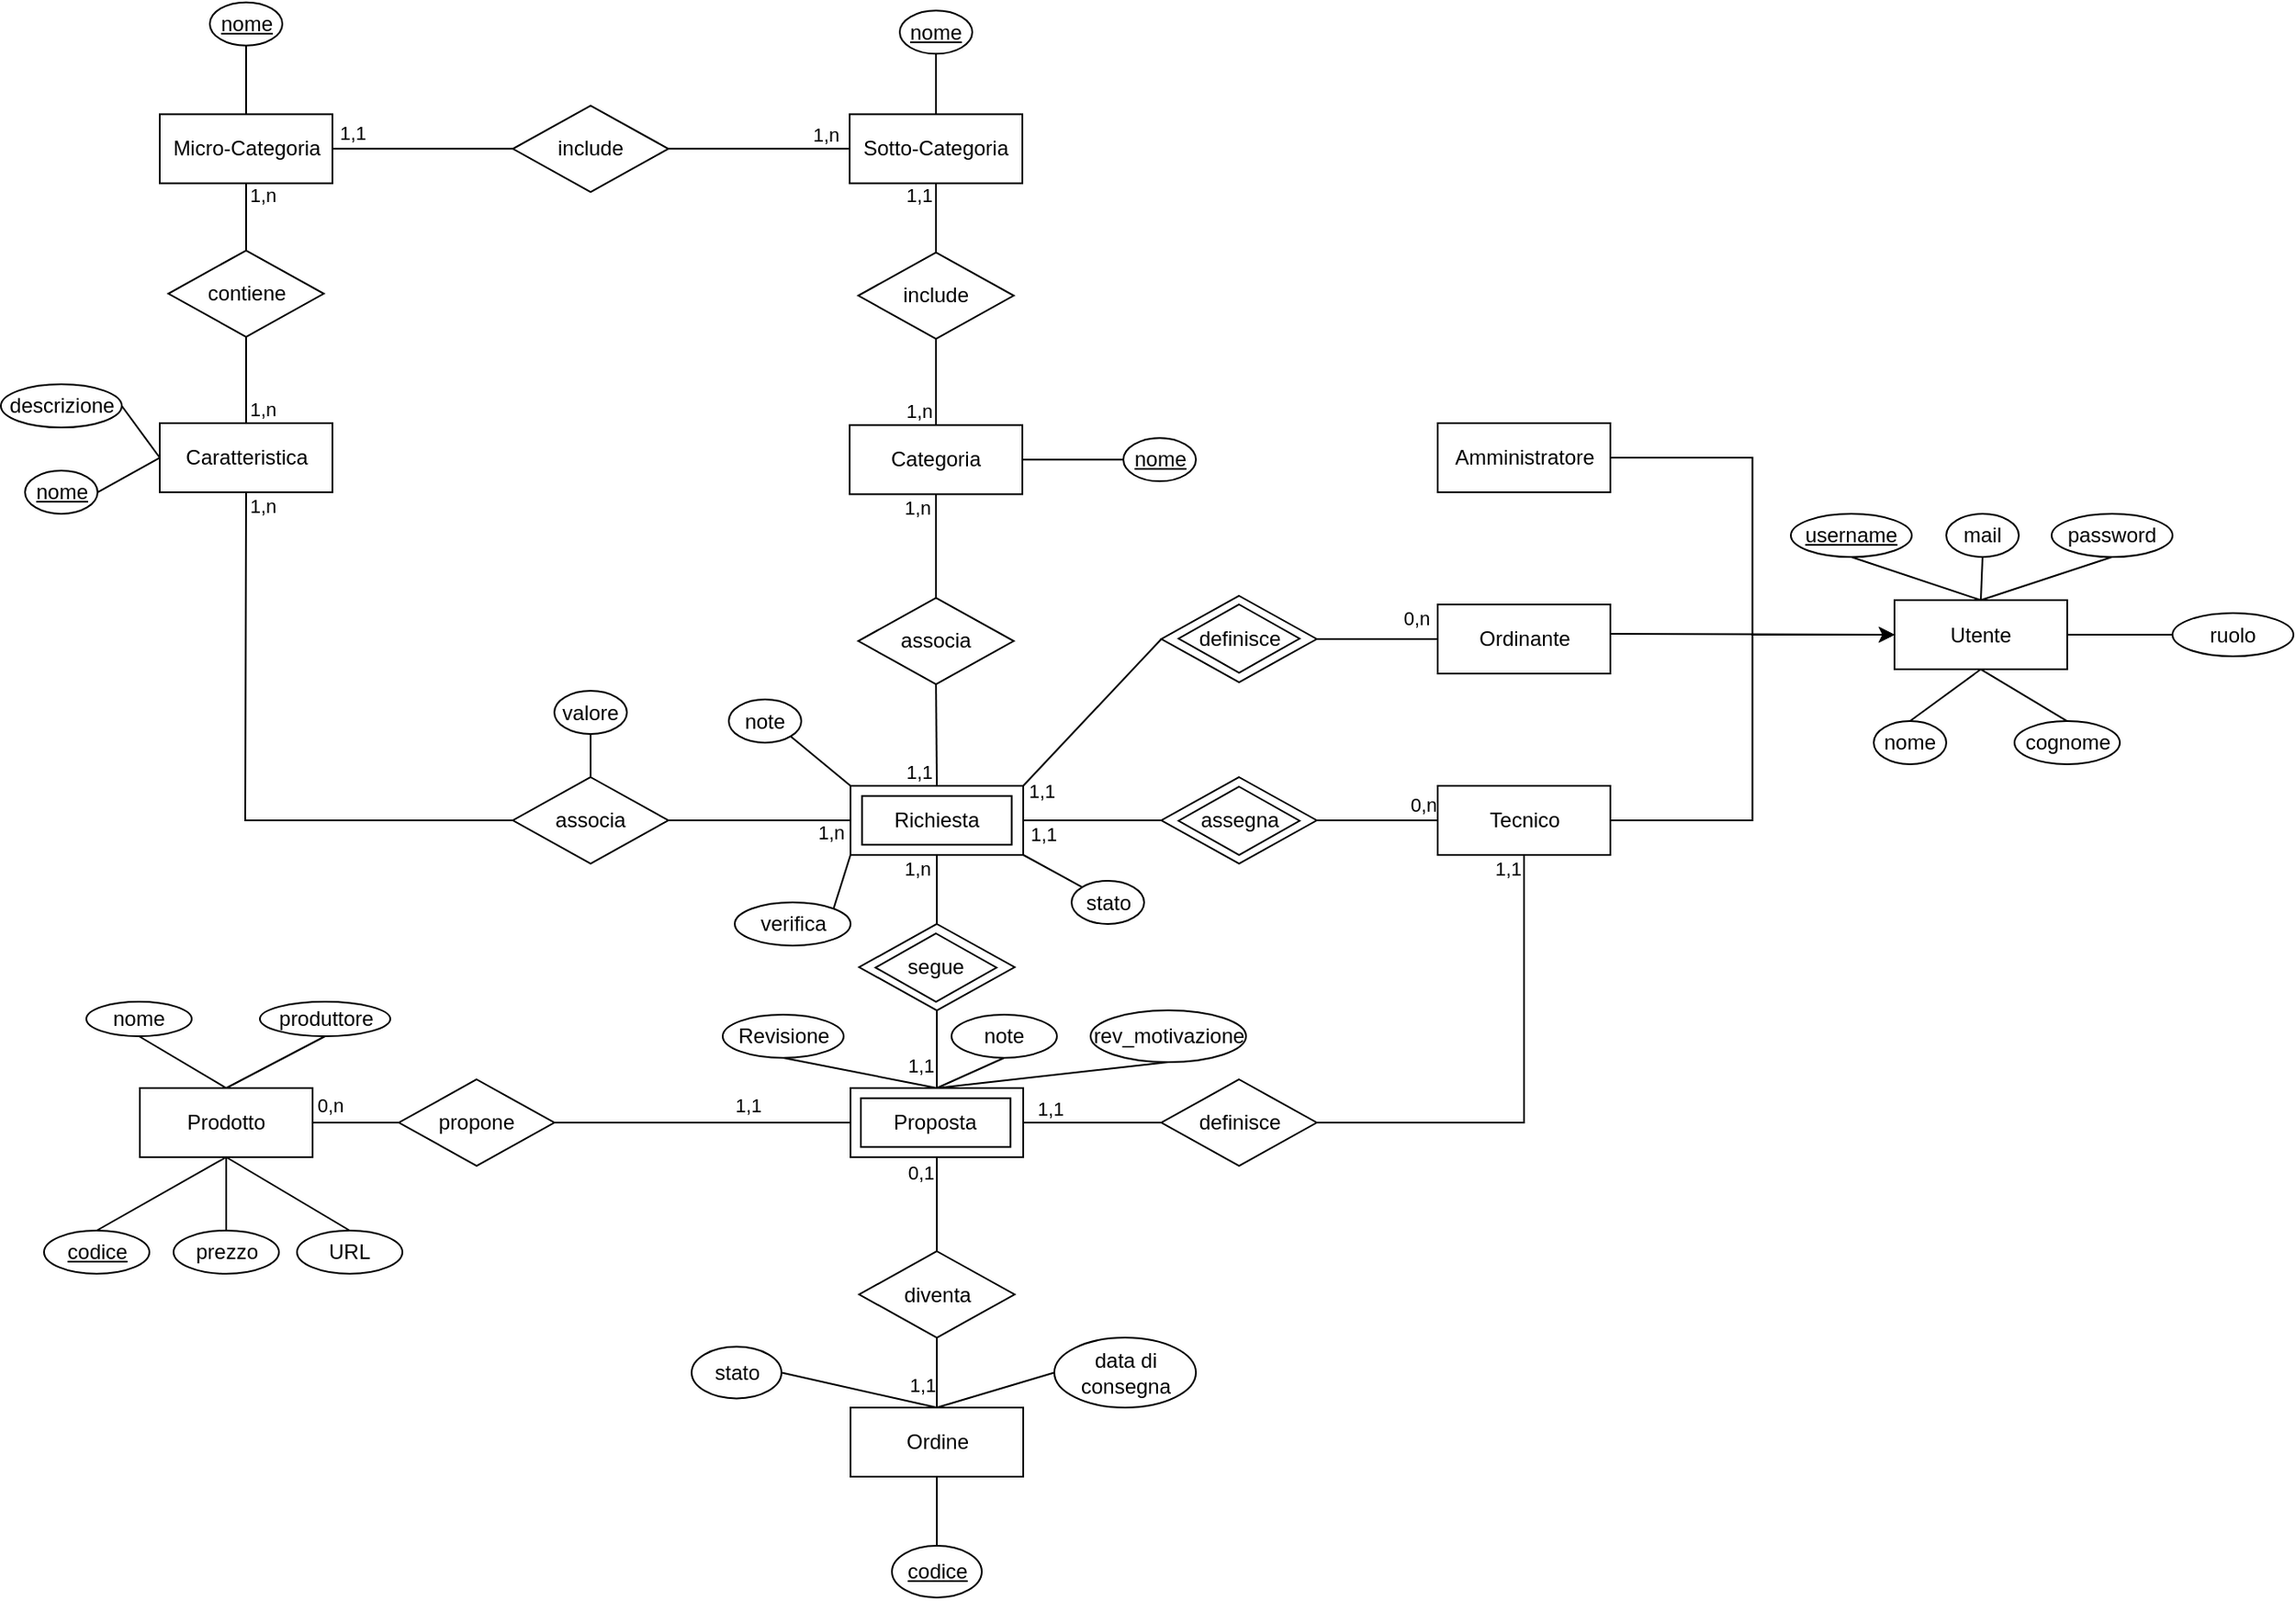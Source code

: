 <mxfile version="24.7.17">
  <diagram name="Pagina-1" id="HjIBQddtPdYiBKTeZB5s">
    <mxGraphModel dx="2160" dy="634" grid="1" gridSize="10" guides="1" tooltips="1" connect="1" arrows="1" fold="1" page="1" pageScale="1" pageWidth="827" pageHeight="1169" math="0" shadow="0">
      <root>
        <mxCell id="0" />
        <mxCell id="1" parent="0" />
        <mxCell id="Ong_fKqzArSQrVqp5oQf-133" value="" style="shape=rhombus;perimeter=rhombusPerimeter;whiteSpace=wrap;html=1;align=center;" parent="1" vertex="1">
          <mxGeometry x="605.5" y="380" width="90" height="50" as="geometry" />
        </mxCell>
        <mxCell id="Ong_fKqzArSQrVqp5oQf-252" style="edgeStyle=orthogonalEdgeStyle;rounded=0;orthogonalLoop=1;jettySize=auto;html=1;entryX=0;entryY=0.5;entryDx=0;entryDy=0;" parent="1" source="Ong_fKqzArSQrVqp5oQf-134" target="Ong_fKqzArSQrVqp5oQf-236" edge="1">
          <mxGeometry relative="1" as="geometry" />
        </mxCell>
        <mxCell id="Ong_fKqzArSQrVqp5oQf-134" value="Tecnico" style="whiteSpace=wrap;html=1;align=center;" parent="1" vertex="1">
          <mxGeometry x="765.5" y="490" width="100" height="40" as="geometry" />
        </mxCell>
        <mxCell id="Ong_fKqzArSQrVqp5oQf-135" value="" style="whiteSpace=wrap;html=1;align=center;" parent="1" vertex="1">
          <mxGeometry x="425.5" y="490" width="100" height="40" as="geometry" />
        </mxCell>
        <mxCell id="Ong_fKqzArSQrVqp5oQf-136" value="" style="whiteSpace=wrap;html=1;align=center;" parent="1" vertex="1">
          <mxGeometry x="425.5" y="665" width="100" height="40" as="geometry" />
        </mxCell>
        <mxCell id="Ong_fKqzArSQrVqp5oQf-137" value="Categoria" style="whiteSpace=wrap;html=1;align=center;" parent="1" vertex="1">
          <mxGeometry x="425" y="281.16" width="100" height="40" as="geometry" />
        </mxCell>
        <mxCell id="Ong_fKqzArSQrVqp5oQf-251" style="edgeStyle=orthogonalEdgeStyle;rounded=0;orthogonalLoop=1;jettySize=auto;html=1;entryX=0;entryY=0.5;entryDx=0;entryDy=0;" parent="1" target="Ong_fKqzArSQrVqp5oQf-236" edge="1">
          <mxGeometry relative="1" as="geometry">
            <mxPoint x="865.5" y="402" as="sourcePoint" />
            <mxPoint x="1030" y="399.51" as="targetPoint" />
          </mxGeometry>
        </mxCell>
        <mxCell id="Ong_fKqzArSQrVqp5oQf-138" value="Ordinante" style="whiteSpace=wrap;html=1;align=center;" parent="1" vertex="1">
          <mxGeometry x="765.5" y="385.01" width="100" height="40" as="geometry" />
        </mxCell>
        <mxCell id="Ong_fKqzArSQrVqp5oQf-139" value="definisce" style="shape=rhombus;perimeter=rhombusPerimeter;whiteSpace=wrap;html=1;align=center;" parent="1" vertex="1">
          <mxGeometry x="605.5" y="660" width="90" height="50" as="geometry" />
        </mxCell>
        <mxCell id="Ong_fKqzArSQrVqp5oQf-140" value="" style="shape=rhombus;perimeter=rhombusPerimeter;whiteSpace=wrap;html=1;align=center;" parent="1" vertex="1">
          <mxGeometry x="605.5" y="485" width="90" height="50" as="geometry" />
        </mxCell>
        <mxCell id="Ong_fKqzArSQrVqp5oQf-141" value="" style="endArrow=none;html=1;rounded=0;exitX=0;exitY=0.5;exitDx=0;exitDy=0;entryX=1;entryY=0.5;entryDx=0;entryDy=0;" parent="1" source="Ong_fKqzArSQrVqp5oQf-138" target="Ong_fKqzArSQrVqp5oQf-133" edge="1">
          <mxGeometry width="50" height="50" relative="1" as="geometry">
            <mxPoint x="769.32" y="430.026" as="sourcePoint" />
            <mxPoint x="856.998" y="420.005" as="targetPoint" />
          </mxGeometry>
        </mxCell>
        <mxCell id="Ong_fKqzArSQrVqp5oQf-142" value="0,n" style="edgeLabel;html=1;align=center;verticalAlign=middle;resizable=0;points=[];" parent="Ong_fKqzArSQrVqp5oQf-141" vertex="1" connectable="0">
          <mxGeometry x="0.08" relative="1" as="geometry">
            <mxPoint x="25" y="-12" as="offset" />
          </mxGeometry>
        </mxCell>
        <mxCell id="Ong_fKqzArSQrVqp5oQf-143" value="" style="endArrow=none;html=1;rounded=0;entryX=0;entryY=0.5;entryDx=0;entryDy=0;exitX=1;exitY=0;exitDx=0;exitDy=0;" parent="1" source="Ong_fKqzArSQrVqp5oQf-135" target="Ong_fKqzArSQrVqp5oQf-133" edge="1">
          <mxGeometry width="50" height="50" relative="1" as="geometry">
            <mxPoint x="927" y="395" as="sourcePoint" />
            <mxPoint x="857" y="495" as="targetPoint" />
          </mxGeometry>
        </mxCell>
        <mxCell id="Ong_fKqzArSQrVqp5oQf-144" value="1,1" style="edgeLabel;html=1;align=center;verticalAlign=middle;resizable=0;points=[];" parent="Ong_fKqzArSQrVqp5oQf-143" vertex="1" connectable="0">
          <mxGeometry x="-0.194" y="2" relative="1" as="geometry">
            <mxPoint x="-21" y="38" as="offset" />
          </mxGeometry>
        </mxCell>
        <mxCell id="Ong_fKqzArSQrVqp5oQf-145" value="" style="endArrow=none;html=1;rounded=0;entryX=1;entryY=0.5;entryDx=0;entryDy=0;exitX=0;exitY=0.5;exitDx=0;exitDy=0;" parent="1" source="Ong_fKqzArSQrVqp5oQf-140" target="Ong_fKqzArSQrVqp5oQf-135" edge="1">
          <mxGeometry width="50" height="50" relative="1" as="geometry">
            <mxPoint x="305.5" y="660" as="sourcePoint" />
            <mxPoint x="355.5" y="610" as="targetPoint" />
          </mxGeometry>
        </mxCell>
        <mxCell id="Ong_fKqzArSQrVqp5oQf-146" value="1,1" style="edgeLabel;html=1;align=center;verticalAlign=middle;resizable=0;points=[];" parent="Ong_fKqzArSQrVqp5oQf-145" vertex="1" connectable="0">
          <mxGeometry x="0.498" y="-3" relative="1" as="geometry">
            <mxPoint x="-9" y="11" as="offset" />
          </mxGeometry>
        </mxCell>
        <mxCell id="Ong_fKqzArSQrVqp5oQf-147" value="" style="endArrow=none;html=1;rounded=0;entryX=1;entryY=0.5;entryDx=0;entryDy=0;exitX=0;exitY=0.5;exitDx=0;exitDy=0;" parent="1" source="Ong_fKqzArSQrVqp5oQf-134" target="Ong_fKqzArSQrVqp5oQf-140" edge="1">
          <mxGeometry width="50" height="50" relative="1" as="geometry">
            <mxPoint x="545.5" y="670" as="sourcePoint" />
            <mxPoint x="595.5" y="620" as="targetPoint" />
          </mxGeometry>
        </mxCell>
        <mxCell id="Ong_fKqzArSQrVqp5oQf-148" value="0,n" style="edgeLabel;html=1;align=center;verticalAlign=middle;resizable=0;points=[];" parent="Ong_fKqzArSQrVqp5oQf-147" vertex="1" connectable="0">
          <mxGeometry x="-0.411" y="-2" relative="1" as="geometry">
            <mxPoint x="12" y="-7" as="offset" />
          </mxGeometry>
        </mxCell>
        <mxCell id="Ong_fKqzArSQrVqp5oQf-149" value="" style="endArrow=none;html=1;rounded=0;entryX=0.5;entryY=1;entryDx=0;entryDy=0;exitX=1;exitY=0.5;exitDx=0;exitDy=0;" parent="1" source="Ong_fKqzArSQrVqp5oQf-139" target="Ong_fKqzArSQrVqp5oQf-134" edge="1">
          <mxGeometry width="50" height="50" relative="1" as="geometry">
            <mxPoint x="565.5" y="670" as="sourcePoint" />
            <mxPoint x="615.5" y="620" as="targetPoint" />
            <Array as="points">
              <mxPoint x="815.5" y="685" />
            </Array>
          </mxGeometry>
        </mxCell>
        <mxCell id="Ong_fKqzArSQrVqp5oQf-150" value="" style="endArrow=none;html=1;rounded=0;entryX=0;entryY=0.5;entryDx=0;entryDy=0;exitX=1;exitY=0.5;exitDx=0;exitDy=0;" parent="1" source="Ong_fKqzArSQrVqp5oQf-136" target="Ong_fKqzArSQrVqp5oQf-139" edge="1">
          <mxGeometry width="50" height="50" relative="1" as="geometry">
            <mxPoint x="565.5" y="670" as="sourcePoint" />
            <mxPoint x="615.5" y="620" as="targetPoint" />
          </mxGeometry>
        </mxCell>
        <mxCell id="Ong_fKqzArSQrVqp5oQf-151" value="associa" style="shape=rhombus;perimeter=rhombusPerimeter;whiteSpace=wrap;html=1;align=center;" parent="1" vertex="1">
          <mxGeometry x="430" y="381.16" width="90" height="50" as="geometry" />
        </mxCell>
        <mxCell id="Ong_fKqzArSQrVqp5oQf-152" value="" style="endArrow=none;html=1;rounded=0;entryX=0.5;entryY=1;entryDx=0;entryDy=0;exitX=0.5;exitY=0;exitDx=0;exitDy=0;" parent="1" source="Ong_fKqzArSQrVqp5oQf-151" target="Ong_fKqzArSQrVqp5oQf-137" edge="1">
          <mxGeometry width="50" height="50" relative="1" as="geometry">
            <mxPoint x="406" y="631.16" as="sourcePoint" />
            <mxPoint x="456" y="581.16" as="targetPoint" />
          </mxGeometry>
        </mxCell>
        <mxCell id="Ong_fKqzArSQrVqp5oQf-153" value="" style="endArrow=none;html=1;rounded=0;entryX=0.5;entryY=1;entryDx=0;entryDy=0;exitX=0.5;exitY=0;exitDx=0;exitDy=0;" parent="1" source="Ong_fKqzArSQrVqp5oQf-135" target="Ong_fKqzArSQrVqp5oQf-151" edge="1">
          <mxGeometry width="50" height="50" relative="1" as="geometry">
            <mxPoint x="474.9" y="490.0" as="sourcePoint" />
            <mxPoint x="456" y="581.16" as="targetPoint" />
          </mxGeometry>
        </mxCell>
        <mxCell id="Ong_fKqzArSQrVqp5oQf-154" value="Caratteristica" style="whiteSpace=wrap;html=1;align=center;" parent="1" vertex="1">
          <mxGeometry x="25.5" y="280.01" width="100" height="40" as="geometry" />
        </mxCell>
        <mxCell id="Ong_fKqzArSQrVqp5oQf-155" value="contiene" style="shape=rhombus;perimeter=rhombusPerimeter;whiteSpace=wrap;html=1;align=center;" parent="1" vertex="1">
          <mxGeometry x="30.5" y="180.01" width="90" height="50" as="geometry" />
        </mxCell>
        <mxCell id="Ong_fKqzArSQrVqp5oQf-156" value="" style="endArrow=none;html=1;rounded=0;entryX=0;entryY=0.5;entryDx=0;entryDy=0;exitX=1;exitY=0.5;exitDx=0;exitDy=0;" parent="1" source="jBhF9IvUYUZAlV3ajCnv-2" target="Ong_fKqzArSQrVqp5oQf-185" edge="1">
          <mxGeometry width="50" height="50" relative="1" as="geometry">
            <mxPoint x="435.5" y="560" as="sourcePoint" />
            <mxPoint x="485.5" y="510" as="targetPoint" />
          </mxGeometry>
        </mxCell>
        <mxCell id="Ong_fKqzArSQrVqp5oQf-157" value="" style="endArrow=none;html=1;rounded=0;entryX=0.5;entryY=0;entryDx=0;entryDy=0;exitX=0.5;exitY=1;exitDx=0;exitDy=0;" parent="1" source="Ong_fKqzArSQrVqp5oQf-155" target="Ong_fKqzArSQrVqp5oQf-154" edge="1">
          <mxGeometry width="50" height="50" relative="1" as="geometry">
            <mxPoint x="295" y="200.01" as="sourcePoint" />
            <mxPoint x="345" y="200.01" as="targetPoint" />
          </mxGeometry>
        </mxCell>
        <mxCell id="Ong_fKqzArSQrVqp5oQf-158" value="" style="shape=rhombus;perimeter=rhombusPerimeter;whiteSpace=wrap;html=1;align=center;" parent="1" vertex="1">
          <mxGeometry x="430.5" y="570" width="90" height="50" as="geometry" />
        </mxCell>
        <mxCell id="Ong_fKqzArSQrVqp5oQf-159" value="" style="endArrow=none;html=1;rounded=0;entryX=0.5;entryY=0;entryDx=0;entryDy=0;exitX=0.5;exitY=1;exitDx=0;exitDy=0;" parent="1" source="Ong_fKqzArSQrVqp5oQf-135" target="Ong_fKqzArSQrVqp5oQf-158" edge="1">
          <mxGeometry width="50" height="50" relative="1" as="geometry">
            <mxPoint x="195.5" y="790" as="sourcePoint" />
            <mxPoint x="195.5" y="540" as="targetPoint" />
          </mxGeometry>
        </mxCell>
        <mxCell id="Ong_fKqzArSQrVqp5oQf-160" value="" style="endArrow=none;html=1;rounded=0;entryX=0.5;entryY=1;entryDx=0;entryDy=0;exitX=0.5;exitY=0;exitDx=0;exitDy=0;" parent="1" source="Ong_fKqzArSQrVqp5oQf-136" target="Ong_fKqzArSQrVqp5oQf-158" edge="1">
          <mxGeometry width="50" height="50" relative="1" as="geometry">
            <mxPoint x="490.5" y="620" as="sourcePoint" />
            <mxPoint x="490.5" y="680" as="targetPoint" />
          </mxGeometry>
        </mxCell>
        <mxCell id="Ong_fKqzArSQrVqp5oQf-250" style="edgeStyle=orthogonalEdgeStyle;rounded=0;orthogonalLoop=1;jettySize=auto;html=1;entryX=0;entryY=0.5;entryDx=0;entryDy=0;" parent="1" source="Ong_fKqzArSQrVqp5oQf-161" target="Ong_fKqzArSQrVqp5oQf-236" edge="1">
          <mxGeometry relative="1" as="geometry">
            <mxPoint x="963" y="410" as="targetPoint" />
          </mxGeometry>
        </mxCell>
        <mxCell id="Ong_fKqzArSQrVqp5oQf-161" value="Amministratore" style="whiteSpace=wrap;html=1;align=center;" parent="1" vertex="1">
          <mxGeometry x="765.5" y="280" width="100" height="40" as="geometry" />
        </mxCell>
        <mxCell id="Ong_fKqzArSQrVqp5oQf-162" value="1,1" style="edgeLabel;html=1;align=center;verticalAlign=middle;resizable=0;points=[];" parent="1" vertex="1" connectable="0">
          <mxGeometry x="804.5" y="541" as="geometry">
            <mxPoint x="1" y="-3" as="offset" />
          </mxGeometry>
        </mxCell>
        <mxCell id="Ong_fKqzArSQrVqp5oQf-163" value="1,1" style="edgeLabel;html=1;align=center;verticalAlign=middle;resizable=0;points=[];" parent="1" vertex="1" connectable="0">
          <mxGeometry x="539.5" y="680" as="geometry">
            <mxPoint x="1" y="-3" as="offset" />
          </mxGeometry>
        </mxCell>
        <mxCell id="Ong_fKqzArSQrVqp5oQf-164" value="1,1" style="edgeLabel;html=1;align=center;verticalAlign=middle;resizable=0;points=[];" parent="1" vertex="1" connectable="0">
          <mxGeometry x="464.5" y="655" as="geometry">
            <mxPoint x="1" y="-3" as="offset" />
          </mxGeometry>
        </mxCell>
        <mxCell id="Ong_fKqzArSQrVqp5oQf-165" value="1,n" style="edgeLabel;html=1;align=center;verticalAlign=middle;resizable=0;points=[];" parent="1" vertex="1" connectable="0">
          <mxGeometry x="469.5" y="539" as="geometry">
            <mxPoint x="-6" y="-1" as="offset" />
          </mxGeometry>
        </mxCell>
        <mxCell id="Ong_fKqzArSQrVqp5oQf-166" value="1,1" style="edgeLabel;html=1;align=center;verticalAlign=middle;resizable=0;points=[];" parent="1" vertex="1" connectable="0">
          <mxGeometry x="464" y="485.16" as="geometry">
            <mxPoint x="1" y="-3" as="offset" />
          </mxGeometry>
        </mxCell>
        <mxCell id="Ong_fKqzArSQrVqp5oQf-167" value="1,n" style="edgeLabel;html=1;align=center;verticalAlign=middle;resizable=0;points=[];" parent="1" vertex="1" connectable="0">
          <mxGeometry x="463" y="332.16" as="geometry">
            <mxPoint x="1" y="-3" as="offset" />
          </mxGeometry>
        </mxCell>
        <mxCell id="Ong_fKqzArSQrVqp5oQf-168" value="1,n" style="edgeLabel;html=1;align=center;verticalAlign=middle;resizable=0;points=[];" parent="1" vertex="1" connectable="0">
          <mxGeometry x="410" y="116.16" as="geometry">
            <mxPoint x="1" y="-3" as="offset" />
          </mxGeometry>
        </mxCell>
        <mxCell id="Ong_fKqzArSQrVqp5oQf-169" value="1,n" style="edgeLabel;html=1;align=center;verticalAlign=middle;resizable=0;points=[];" parent="1" vertex="1" connectable="0">
          <mxGeometry x="84" y="275.01" as="geometry">
            <mxPoint x="1" y="-3" as="offset" />
          </mxGeometry>
        </mxCell>
        <mxCell id="Ong_fKqzArSQrVqp5oQf-170" value="associa" style="shape=rhombus;perimeter=rhombusPerimeter;whiteSpace=wrap;html=1;align=center;" parent="1" vertex="1">
          <mxGeometry x="230" y="485" width="90" height="50" as="geometry" />
        </mxCell>
        <mxCell id="Ong_fKqzArSQrVqp5oQf-171" value="" style="endArrow=none;html=1;rounded=0;entryX=0.5;entryY=1;entryDx=0;entryDy=0;exitX=0;exitY=0.5;exitDx=0;exitDy=0;" parent="1" source="Ong_fKqzArSQrVqp5oQf-170" target="Ong_fKqzArSQrVqp5oQf-154" edge="1">
          <mxGeometry width="50" height="50" relative="1" as="geometry">
            <mxPoint x="199" y="735.01" as="sourcePoint" />
            <mxPoint x="75.0" y="420.01" as="targetPoint" />
            <Array as="points">
              <mxPoint x="75" y="510.01" />
            </Array>
          </mxGeometry>
        </mxCell>
        <mxCell id="Ong_fKqzArSQrVqp5oQf-173" value="Revisione" style="ellipse;whiteSpace=wrap;html=1;align=center;" parent="1" vertex="1">
          <mxGeometry x="351.5" y="622.5" width="70" height="25" as="geometry" />
        </mxCell>
        <mxCell id="Ong_fKqzArSQrVqp5oQf-174" value="" style="endArrow=none;html=1;rounded=0;entryX=0.5;entryY=1;entryDx=0;entryDy=0;exitX=0.5;exitY=0;exitDx=0;exitDy=0;" parent="1" source="Ong_fKqzArSQrVqp5oQf-136" target="Ong_fKqzArSQrVqp5oQf-173" edge="1">
          <mxGeometry width="50" height="50" relative="1" as="geometry">
            <mxPoint x="475.5" y="590" as="sourcePoint" />
            <mxPoint x="525.5" y="540" as="targetPoint" />
          </mxGeometry>
        </mxCell>
        <mxCell id="Ong_fKqzArSQrVqp5oQf-175" value="1,n" style="edgeLabel;html=1;align=center;verticalAlign=middle;resizable=0;points=[];" parent="1" vertex="1" connectable="0">
          <mxGeometry x="84" y="330.52" as="geometry">
            <mxPoint x="1" y="-3" as="offset" />
          </mxGeometry>
        </mxCell>
        <mxCell id="Ong_fKqzArSQrVqp5oQf-176" value="1,n" style="edgeLabel;html=1;align=center;verticalAlign=middle;resizable=0;points=[];" parent="1" vertex="1" connectable="0">
          <mxGeometry x="412.5" y="520" as="geometry">
            <mxPoint x="1" y="-3" as="offset" />
          </mxGeometry>
        </mxCell>
        <mxCell id="Ong_fKqzArSQrVqp5oQf-177" value="nome" style="ellipse;whiteSpace=wrap;html=1;align=center;fontStyle=4" parent="1" vertex="1">
          <mxGeometry x="583.5" y="288.66" width="42" height="25" as="geometry" />
        </mxCell>
        <mxCell id="Ong_fKqzArSQrVqp5oQf-178" value="" style="endArrow=none;html=1;rounded=0;exitX=1;exitY=0.5;exitDx=0;exitDy=0;entryX=0;entryY=0.5;entryDx=0;entryDy=0;" parent="1" source="Ong_fKqzArSQrVqp5oQf-137" target="Ong_fKqzArSQrVqp5oQf-177" edge="1">
          <mxGeometry width="50" height="50" relative="1" as="geometry">
            <mxPoint x="640" y="261.16" as="sourcePoint" />
            <mxPoint x="586.0" y="301.16" as="targetPoint" />
          </mxGeometry>
        </mxCell>
        <mxCell id="Ong_fKqzArSQrVqp5oQf-179" value="nome" style="ellipse;whiteSpace=wrap;html=1;align=center;fontStyle=4" parent="1" vertex="1">
          <mxGeometry x="-52.5" y="307.52" width="42" height="25" as="geometry" />
        </mxCell>
        <mxCell id="Ong_fKqzArSQrVqp5oQf-180" value="" style="endArrow=none;html=1;rounded=0;exitX=0;exitY=0.5;exitDx=0;exitDy=0;entryX=1;entryY=0.5;entryDx=0;entryDy=0;" parent="1" source="Ong_fKqzArSQrVqp5oQf-154" target="Ong_fKqzArSQrVqp5oQf-179" edge="1">
          <mxGeometry width="50" height="50" relative="1" as="geometry">
            <mxPoint x="75" y="305.01" as="sourcePoint" />
            <mxPoint x="194" y="305.01" as="targetPoint" />
          </mxGeometry>
        </mxCell>
        <mxCell id="Ong_fKqzArSQrVqp5oQf-181" value="valore" style="ellipse;whiteSpace=wrap;html=1;align=center;" parent="1" vertex="1">
          <mxGeometry x="254" y="435.01" width="42" height="25" as="geometry" />
        </mxCell>
        <mxCell id="Ong_fKqzArSQrVqp5oQf-182" value="" style="endArrow=none;html=1;rounded=0;exitX=0.5;exitY=0;exitDx=0;exitDy=0;entryX=0.5;entryY=1;entryDx=0;entryDy=0;" parent="1" source="Ong_fKqzArSQrVqp5oQf-170" target="Ong_fKqzArSQrVqp5oQf-181" edge="1">
          <mxGeometry width="50" height="50" relative="1" as="geometry">
            <mxPoint x="290" y="500.01" as="sourcePoint" />
            <mxPoint x="485" y="510.01" as="targetPoint" />
          </mxGeometry>
        </mxCell>
        <mxCell id="Ong_fKqzArSQrVqp5oQf-183" value="verifica" style="ellipse;whiteSpace=wrap;html=1;align=center;" parent="1" vertex="1">
          <mxGeometry x="358.5" y="557.49" width="67" height="25" as="geometry" />
        </mxCell>
        <mxCell id="Ong_fKqzArSQrVqp5oQf-184" value="" style="endArrow=none;html=1;rounded=0;exitX=1;exitY=0;exitDx=0;exitDy=0;entryX=0;entryY=1;entryDx=0;entryDy=0;" parent="1" source="Ong_fKqzArSQrVqp5oQf-183" target="Ong_fKqzArSQrVqp5oQf-135" edge="1">
          <mxGeometry width="50" height="50" relative="1" as="geometry">
            <mxPoint x="825.5" y="500" as="sourcePoint" />
            <mxPoint x="825.5" y="465" as="targetPoint" />
          </mxGeometry>
        </mxCell>
        <mxCell id="Ong_fKqzArSQrVqp5oQf-185" value="Sotto-Categoria" style="whiteSpace=wrap;html=1;align=center;" parent="1" vertex="1">
          <mxGeometry x="425" y="101.16" width="100" height="40" as="geometry" />
        </mxCell>
        <mxCell id="Ong_fKqzArSQrVqp5oQf-186" value="nome" style="ellipse;whiteSpace=wrap;html=1;align=center;fontStyle=4" parent="1" vertex="1">
          <mxGeometry x="454" y="41.16" width="42" height="25" as="geometry" />
        </mxCell>
        <mxCell id="Ong_fKqzArSQrVqp5oQf-187" value="" style="endArrow=none;html=1;rounded=0;exitX=0.5;exitY=0;exitDx=0;exitDy=0;entryX=0.5;entryY=1;entryDx=0;entryDy=0;" parent="1" source="Ong_fKqzArSQrVqp5oQf-185" target="Ong_fKqzArSQrVqp5oQf-186" edge="1">
          <mxGeometry width="50" height="50" relative="1" as="geometry">
            <mxPoint x="549.5" y="126.16" as="sourcePoint" />
            <mxPoint x="694.5" y="116.16" as="targetPoint" />
          </mxGeometry>
        </mxCell>
        <mxCell id="Ong_fKqzArSQrVqp5oQf-188" value="descrizione" style="ellipse;whiteSpace=wrap;html=1;align=center;" parent="1" vertex="1">
          <mxGeometry x="-66.5" y="257.51" width="70" height="25" as="geometry" />
        </mxCell>
        <mxCell id="Ong_fKqzArSQrVqp5oQf-189" value="" style="endArrow=none;html=1;rounded=0;entryX=1;entryY=0.5;entryDx=0;entryDy=0;exitX=0;exitY=0.5;exitDx=0;exitDy=0;" parent="1" source="Ong_fKqzArSQrVqp5oQf-154" target="Ong_fKqzArSQrVqp5oQf-188" edge="1">
          <mxGeometry width="50" height="50" relative="1" as="geometry">
            <mxPoint x="315" y="495.01" as="sourcePoint" />
            <mxPoint x="365" y="445.01" as="targetPoint" />
          </mxGeometry>
        </mxCell>
        <mxCell id="Ong_fKqzArSQrVqp5oQf-190" value="note" style="ellipse;whiteSpace=wrap;html=1;align=center;" parent="1" vertex="1">
          <mxGeometry x="484" y="622.5" width="61" height="25" as="geometry" />
        </mxCell>
        <mxCell id="Ong_fKqzArSQrVqp5oQf-191" value="" style="endArrow=none;html=1;rounded=0;exitX=0.5;exitY=1;exitDx=0;exitDy=0;entryX=0.5;entryY=0;entryDx=0;entryDy=0;" parent="1" source="Ong_fKqzArSQrVqp5oQf-190" target="Ong_fKqzArSQrVqp5oQf-136" edge="1">
          <mxGeometry width="50" height="50" relative="1" as="geometry">
            <mxPoint x="245.5" y="590" as="sourcePoint" />
            <mxPoint x="204.5" y="620" as="targetPoint" />
          </mxGeometry>
        </mxCell>
        <mxCell id="Ong_fKqzArSQrVqp5oQf-192" value="rev_motivazione" style="ellipse;whiteSpace=wrap;html=1;align=center;" parent="1" vertex="1">
          <mxGeometry x="564.5" y="620" width="90" height="30" as="geometry" />
        </mxCell>
        <mxCell id="Ong_fKqzArSQrVqp5oQf-193" value="" style="endArrow=none;html=1;rounded=0;entryX=0.5;entryY=0;entryDx=0;entryDy=0;exitX=0.5;exitY=1;exitDx=0;exitDy=0;" parent="1" source="Ong_fKqzArSQrVqp5oQf-192" target="Ong_fKqzArSQrVqp5oQf-136" edge="1">
          <mxGeometry width="50" height="50" relative="1" as="geometry">
            <mxPoint x="485.5" y="715" as="sourcePoint" />
            <mxPoint x="465.5" y="783" as="targetPoint" />
          </mxGeometry>
        </mxCell>
        <mxCell id="Ong_fKqzArSQrVqp5oQf-194" value="note" style="ellipse;whiteSpace=wrap;html=1;align=center;" parent="1" vertex="1">
          <mxGeometry x="355" y="440" width="42" height="25" as="geometry" />
        </mxCell>
        <mxCell id="Ong_fKqzArSQrVqp5oQf-195" value="" style="endArrow=none;html=1;rounded=0;exitX=1;exitY=1;exitDx=0;exitDy=0;entryX=0;entryY=0;entryDx=0;entryDy=0;" parent="1" source="Ong_fKqzArSQrVqp5oQf-194" target="Ong_fKqzArSQrVqp5oQf-135" edge="1">
          <mxGeometry width="50" height="50" relative="1" as="geometry">
            <mxPoint x="601.5" y="475" as="sourcePoint" />
            <mxPoint x="535.5" y="500" as="targetPoint" />
          </mxGeometry>
        </mxCell>
        <mxCell id="Ong_fKqzArSQrVqp5oQf-196" value="stato" style="ellipse;whiteSpace=wrap;html=1;align=center;" parent="1" vertex="1">
          <mxGeometry x="553.5" y="545" width="42" height="25" as="geometry" />
        </mxCell>
        <mxCell id="Ong_fKqzArSQrVqp5oQf-197" value="" style="endArrow=none;html=1;rounded=0;exitX=1;exitY=1;exitDx=0;exitDy=0;entryX=0;entryY=0;entryDx=0;entryDy=0;" parent="1" source="Ong_fKqzArSQrVqp5oQf-135" target="Ong_fKqzArSQrVqp5oQf-196" edge="1">
          <mxGeometry width="50" height="50" relative="1" as="geometry">
            <mxPoint x="395.5" y="475" as="sourcePoint" />
            <mxPoint x="435.5" y="500" as="targetPoint" />
          </mxGeometry>
        </mxCell>
        <mxCell id="Ong_fKqzArSQrVqp5oQf-198" value="include" style="shape=rhombus;perimeter=rhombusPerimeter;whiteSpace=wrap;html=1;align=center;" parent="1" vertex="1">
          <mxGeometry x="430" y="181.16" width="90" height="50" as="geometry" />
        </mxCell>
        <mxCell id="Ong_fKqzArSQrVqp5oQf-199" value="" style="endArrow=none;html=1;rounded=0;entryX=0.5;entryY=1;entryDx=0;entryDy=0;exitX=0.5;exitY=0;exitDx=0;exitDy=0;" parent="1" source="Ong_fKqzArSQrVqp5oQf-198" target="Ong_fKqzArSQrVqp5oQf-185" edge="1">
          <mxGeometry width="50" height="50" relative="1" as="geometry">
            <mxPoint x="662" y="491.16" as="sourcePoint" />
            <mxPoint x="731" y="181.16" as="targetPoint" />
          </mxGeometry>
        </mxCell>
        <mxCell id="Ong_fKqzArSQrVqp5oQf-200" value="" style="endArrow=none;html=1;rounded=0;entryX=0.5;entryY=1;entryDx=0;entryDy=0;exitX=0.5;exitY=0;exitDx=0;exitDy=0;" parent="1" source="Ong_fKqzArSQrVqp5oQf-137" target="Ong_fKqzArSQrVqp5oQf-198" edge="1">
          <mxGeometry width="50" height="50" relative="1" as="geometry">
            <mxPoint x="731" y="350.16" as="sourcePoint" />
            <mxPoint x="712" y="441.16" as="targetPoint" />
          </mxGeometry>
        </mxCell>
        <mxCell id="Ong_fKqzArSQrVqp5oQf-201" value="1,n" style="edgeLabel;html=1;align=center;verticalAlign=middle;resizable=0;points=[];" parent="1" vertex="1" connectable="0">
          <mxGeometry x="464" y="276.16" as="geometry">
            <mxPoint x="1" y="-3" as="offset" />
          </mxGeometry>
        </mxCell>
        <mxCell id="Ong_fKqzArSQrVqp5oQf-202" value="1,1" style="edgeLabel;html=1;align=center;verticalAlign=middle;resizable=0;points=[];" parent="1" vertex="1" connectable="0">
          <mxGeometry x="464" y="151.16" as="geometry">
            <mxPoint x="1" y="-3" as="offset" />
          </mxGeometry>
        </mxCell>
        <mxCell id="Ong_fKqzArSQrVqp5oQf-203" value="Prodotto" style="whiteSpace=wrap;html=1;align=center;" parent="1" vertex="1">
          <mxGeometry x="14" y="665" width="100" height="40" as="geometry" />
        </mxCell>
        <mxCell id="Ong_fKqzArSQrVqp5oQf-204" value="nome" style="ellipse;whiteSpace=wrap;html=1;align=center;" parent="1" vertex="1">
          <mxGeometry x="-17" y="615" width="61" height="20" as="geometry" />
        </mxCell>
        <mxCell id="Ong_fKqzArSQrVqp5oQf-205" value="produttore" style="ellipse;whiteSpace=wrap;html=1;align=center;" parent="1" vertex="1">
          <mxGeometry x="83.5" y="615" width="75.5" height="20" as="geometry" />
        </mxCell>
        <mxCell id="Ong_fKqzArSQrVqp5oQf-206" value="codice" style="ellipse;whiteSpace=wrap;html=1;align=center;fontStyle=4" parent="1" vertex="1">
          <mxGeometry x="-41.5" y="747.5" width="61" height="25" as="geometry" />
        </mxCell>
        <mxCell id="Ong_fKqzArSQrVqp5oQf-207" value="prezzo" style="ellipse;whiteSpace=wrap;html=1;align=center;" parent="1" vertex="1">
          <mxGeometry x="33.5" y="747.5" width="61" height="25" as="geometry" />
        </mxCell>
        <mxCell id="Ong_fKqzArSQrVqp5oQf-208" value="URL" style="ellipse;whiteSpace=wrap;html=1;align=center;" parent="1" vertex="1">
          <mxGeometry x="105" y="747.5" width="61" height="25" as="geometry" />
        </mxCell>
        <mxCell id="Ong_fKqzArSQrVqp5oQf-209" value="" style="endArrow=none;html=1;rounded=0;exitX=0.5;exitY=0;exitDx=0;exitDy=0;entryX=0.5;entryY=1;entryDx=0;entryDy=0;" parent="1" source="Ong_fKqzArSQrVqp5oQf-203" target="Ong_fKqzArSQrVqp5oQf-205" edge="1">
          <mxGeometry width="50" height="50" relative="1" as="geometry">
            <mxPoint x="-206" y="550" as="sourcePoint" />
            <mxPoint x="-247" y="580" as="targetPoint" />
          </mxGeometry>
        </mxCell>
        <mxCell id="Ong_fKqzArSQrVqp5oQf-210" value="" style="endArrow=none;html=1;rounded=0;exitX=0.5;exitY=1;exitDx=0;exitDy=0;entryX=0.5;entryY=0;entryDx=0;entryDy=0;" parent="1" source="Ong_fKqzArSQrVqp5oQf-203" target="Ong_fKqzArSQrVqp5oQf-206" edge="1">
          <mxGeometry width="50" height="50" relative="1" as="geometry">
            <mxPoint x="-196" y="560" as="sourcePoint" />
            <mxPoint x="-237" y="590" as="targetPoint" />
          </mxGeometry>
        </mxCell>
        <mxCell id="Ong_fKqzArSQrVqp5oQf-211" value="" style="endArrow=none;html=1;rounded=0;exitX=0.5;exitY=0;exitDx=0;exitDy=0;entryX=0.5;entryY=1;entryDx=0;entryDy=0;" parent="1" source="Ong_fKqzArSQrVqp5oQf-207" target="Ong_fKqzArSQrVqp5oQf-203" edge="1">
          <mxGeometry width="50" height="50" relative="1" as="geometry">
            <mxPoint x="-186" y="570" as="sourcePoint" />
            <mxPoint x="-227" y="600" as="targetPoint" />
          </mxGeometry>
        </mxCell>
        <mxCell id="Ong_fKqzArSQrVqp5oQf-212" value="" style="endArrow=none;html=1;rounded=0;exitX=0.5;exitY=1;exitDx=0;exitDy=0;entryX=0.5;entryY=0;entryDx=0;entryDy=0;" parent="1" source="Ong_fKqzArSQrVqp5oQf-203" target="Ong_fKqzArSQrVqp5oQf-208" edge="1">
          <mxGeometry width="50" height="50" relative="1" as="geometry">
            <mxPoint x="-176" y="580" as="sourcePoint" />
            <mxPoint x="-217" y="610" as="targetPoint" />
          </mxGeometry>
        </mxCell>
        <mxCell id="Ong_fKqzArSQrVqp5oQf-213" value="propone" style="shape=rhombus;perimeter=rhombusPerimeter;whiteSpace=wrap;html=1;align=center;" parent="1" vertex="1">
          <mxGeometry x="164" y="660" width="90" height="50" as="geometry" />
        </mxCell>
        <mxCell id="Ong_fKqzArSQrVqp5oQf-214" value="" style="endArrow=none;html=1;rounded=0;exitX=1;exitY=0.5;exitDx=0;exitDy=0;entryX=0;entryY=0.5;entryDx=0;entryDy=0;" parent="1" source="Ong_fKqzArSQrVqp5oQf-203" target="Ong_fKqzArSQrVqp5oQf-213" edge="1">
          <mxGeometry width="50" height="50" relative="1" as="geometry">
            <mxPoint x="114" y="685" as="sourcePoint" />
            <mxPoint x="233.998" y="754.995" as="targetPoint" />
          </mxGeometry>
        </mxCell>
        <mxCell id="Ong_fKqzArSQrVqp5oQf-215" value="0,n" style="edgeLabel;html=1;align=center;verticalAlign=middle;resizable=0;points=[];" parent="Ong_fKqzArSQrVqp5oQf-214" vertex="1" connectable="0">
          <mxGeometry x="0.08" relative="1" as="geometry">
            <mxPoint x="-17" y="-10" as="offset" />
          </mxGeometry>
        </mxCell>
        <mxCell id="Ong_fKqzArSQrVqp5oQf-216" value="" style="endArrow=none;html=1;rounded=0;entryX=1;entryY=0.5;entryDx=0;entryDy=0;exitX=0;exitY=0.5;exitDx=0;exitDy=0;" parent="1" source="Ong_fKqzArSQrVqp5oQf-136" target="Ong_fKqzArSQrVqp5oQf-213" edge="1">
          <mxGeometry width="50" height="50" relative="1" as="geometry">
            <mxPoint x="425.5" y="685" as="sourcePoint" />
            <mxPoint x="355.5" y="785" as="targetPoint" />
          </mxGeometry>
        </mxCell>
        <mxCell id="Ong_fKqzArSQrVqp5oQf-217" value="1,1" style="edgeLabel;html=1;align=center;verticalAlign=middle;resizable=0;points=[];" parent="Ong_fKqzArSQrVqp5oQf-216" vertex="1" connectable="0">
          <mxGeometry x="-0.194" y="2" relative="1" as="geometry">
            <mxPoint x="9" y="-12" as="offset" />
          </mxGeometry>
        </mxCell>
        <mxCell id="Ong_fKqzArSQrVqp5oQf-218" value="" style="endArrow=none;html=1;rounded=0;entryX=0.5;entryY=1;entryDx=0;entryDy=0;exitX=0.5;exitY=0;exitDx=0;exitDy=0;" parent="1" source="Ong_fKqzArSQrVqp5oQf-203" target="Ong_fKqzArSQrVqp5oQf-204" edge="1">
          <mxGeometry width="50" height="50" relative="1" as="geometry">
            <mxPoint x="64" y="640" as="sourcePoint" />
            <mxPoint x="131" y="645" as="targetPoint" />
          </mxGeometry>
        </mxCell>
        <mxCell id="Ong_fKqzArSQrVqp5oQf-219" value="definisce" style="shape=rhombus;perimeter=rhombusPerimeter;whiteSpace=wrap;html=1;align=center;" parent="1" vertex="1">
          <mxGeometry x="615.5" y="385" width="70" height="39.5" as="geometry" />
        </mxCell>
        <mxCell id="Ong_fKqzArSQrVqp5oQf-220" value="assegna" style="shape=rhombus;perimeter=rhombusPerimeter;whiteSpace=wrap;html=1;align=center;" parent="1" vertex="1">
          <mxGeometry x="615.5" y="490.5" width="70" height="39.5" as="geometry" />
        </mxCell>
        <mxCell id="Ong_fKqzArSQrVqp5oQf-221" value="Richiesta" style="whiteSpace=wrap;html=1;align=center;" parent="1" vertex="1">
          <mxGeometry x="432.19" y="495.87" width="86.62" height="28.25" as="geometry" />
        </mxCell>
        <mxCell id="Ong_fKqzArSQrVqp5oQf-222" value="Proposta" style="whiteSpace=wrap;html=1;align=center;" parent="1" vertex="1">
          <mxGeometry x="431.5" y="670.88" width="86.62" height="28.25" as="geometry" />
        </mxCell>
        <mxCell id="Ong_fKqzArSQrVqp5oQf-223" value="segue" style="shape=rhombus;perimeter=rhombusPerimeter;whiteSpace=wrap;html=1;align=center;" parent="1" vertex="1">
          <mxGeometry x="440" y="575.5" width="70" height="39.5" as="geometry" />
        </mxCell>
        <mxCell id="Ong_fKqzArSQrVqp5oQf-224" value="Ordine" style="whiteSpace=wrap;html=1;align=center;" parent="1" vertex="1">
          <mxGeometry x="425.5" y="850" width="100" height="40" as="geometry" />
        </mxCell>
        <mxCell id="Ong_fKqzArSQrVqp5oQf-225" value="diventa" style="shape=rhombus;perimeter=rhombusPerimeter;whiteSpace=wrap;html=1;align=center;" parent="1" vertex="1">
          <mxGeometry x="430.5" y="759.5" width="90" height="50" as="geometry" />
        </mxCell>
        <mxCell id="Ong_fKqzArSQrVqp5oQf-226" value="" style="endArrow=none;html=1;rounded=0;entryX=0.5;entryY=0;entryDx=0;entryDy=0;exitX=0.5;exitY=1;exitDx=0;exitDy=0;" parent="1" source="Ong_fKqzArSQrVqp5oQf-136" target="Ong_fKqzArSQrVqp5oQf-225" edge="1">
          <mxGeometry width="50" height="50" relative="1" as="geometry">
            <mxPoint x="535.5" y="695" as="sourcePoint" />
            <mxPoint x="605.5" y="695" as="targetPoint" />
          </mxGeometry>
        </mxCell>
        <mxCell id="Ong_fKqzArSQrVqp5oQf-227" value="" style="endArrow=none;html=1;rounded=0;entryX=0.5;entryY=1;entryDx=0;entryDy=0;exitX=0.5;exitY=0;exitDx=0;exitDy=0;" parent="1" source="Ong_fKqzArSQrVqp5oQf-224" target="Ong_fKqzArSQrVqp5oQf-225" edge="1">
          <mxGeometry width="50" height="50" relative="1" as="geometry">
            <mxPoint x="485.5" y="715" as="sourcePoint" />
            <mxPoint x="485.5" y="783" as="targetPoint" />
          </mxGeometry>
        </mxCell>
        <mxCell id="Ong_fKqzArSQrVqp5oQf-228" value="data di consegna" style="ellipse;whiteSpace=wrap;html=1;align=center;" parent="1" vertex="1">
          <mxGeometry x="543.5" y="809.5" width="82" height="40.5" as="geometry" />
        </mxCell>
        <mxCell id="Ong_fKqzArSQrVqp5oQf-229" value="stato" style="ellipse;whiteSpace=wrap;html=1;align=center;" parent="1" vertex="1">
          <mxGeometry x="333.5" y="814.75" width="52" height="30" as="geometry" />
        </mxCell>
        <mxCell id="Ong_fKqzArSQrVqp5oQf-230" value="" style="endArrow=none;html=1;rounded=0;entryX=1;entryY=0.5;entryDx=0;entryDy=0;exitX=0.5;exitY=0;exitDx=0;exitDy=0;" parent="1" source="Ong_fKqzArSQrVqp5oQf-224" target="Ong_fKqzArSQrVqp5oQf-229" edge="1">
          <mxGeometry width="50" height="50" relative="1" as="geometry">
            <mxPoint x="435.5" y="695" as="sourcePoint" />
            <mxPoint x="385.5" y="695" as="targetPoint" />
          </mxGeometry>
        </mxCell>
        <mxCell id="Ong_fKqzArSQrVqp5oQf-231" value="0,1" style="edgeLabel;html=1;align=center;verticalAlign=middle;resizable=0;points=[];" parent="Ong_fKqzArSQrVqp5oQf-230" vertex="1" connectable="0">
          <mxGeometry x="-0.194" y="2" relative="1" as="geometry">
            <mxPoint x="27" y="-130" as="offset" />
          </mxGeometry>
        </mxCell>
        <mxCell id="Ong_fKqzArSQrVqp5oQf-232" value="" style="endArrow=none;html=1;rounded=0;entryX=0.5;entryY=0;entryDx=0;entryDy=0;exitX=0;exitY=0.5;exitDx=0;exitDy=0;" parent="1" source="Ong_fKqzArSQrVqp5oQf-228" target="Ong_fKqzArSQrVqp5oQf-224" edge="1">
          <mxGeometry width="50" height="50" relative="1" as="geometry">
            <mxPoint x="485.5" y="860" as="sourcePoint" />
            <mxPoint x="395.5" y="840" as="targetPoint" />
          </mxGeometry>
        </mxCell>
        <mxCell id="Ong_fKqzArSQrVqp5oQf-233" value="1,1" style="edgeLabel;html=1;align=center;verticalAlign=middle;resizable=0;points=[];" parent="Ong_fKqzArSQrVqp5oQf-232" vertex="1" connectable="0">
          <mxGeometry x="-0.194" y="2" relative="1" as="geometry">
            <mxPoint x="-50" y="-3" as="offset" />
          </mxGeometry>
        </mxCell>
        <mxCell id="Ong_fKqzArSQrVqp5oQf-234" value="&lt;u&gt;codice&lt;/u&gt;" style="ellipse;whiteSpace=wrap;html=1;align=center;" parent="1" vertex="1">
          <mxGeometry x="449.5" y="930" width="52" height="30" as="geometry" />
        </mxCell>
        <mxCell id="Ong_fKqzArSQrVqp5oQf-235" value="" style="endArrow=none;html=1;rounded=0;entryX=0.5;entryY=1;entryDx=0;entryDy=0;exitX=0.5;exitY=0;exitDx=0;exitDy=0;" parent="1" source="Ong_fKqzArSQrVqp5oQf-234" target="Ong_fKqzArSQrVqp5oQf-224" edge="1">
          <mxGeometry width="50" height="50" relative="1" as="geometry">
            <mxPoint x="485.5" y="715" as="sourcePoint" />
            <mxPoint x="485.5" y="770" as="targetPoint" />
          </mxGeometry>
        </mxCell>
        <mxCell id="Ong_fKqzArSQrVqp5oQf-236" value="Utente" style="whiteSpace=wrap;html=1;align=center;" parent="1" vertex="1">
          <mxGeometry x="1030" y="382.51" width="100" height="40" as="geometry" />
        </mxCell>
        <mxCell id="Ong_fKqzArSQrVqp5oQf-239" value="username" style="ellipse;whiteSpace=wrap;html=1;align=center;fontStyle=4" parent="1" vertex="1">
          <mxGeometry x="970" y="332.51" width="70" height="25" as="geometry" />
        </mxCell>
        <mxCell id="Ong_fKqzArSQrVqp5oQf-240" value="password" style="ellipse;whiteSpace=wrap;html=1;align=center;" parent="1" vertex="1">
          <mxGeometry x="1121" y="332.51" width="70" height="25" as="geometry" />
        </mxCell>
        <mxCell id="Ong_fKqzArSQrVqp5oQf-241" value="" style="endArrow=none;html=1;rounded=0;exitX=0.5;exitY=0;exitDx=0;exitDy=0;entryX=0.5;entryY=1;entryDx=0;entryDy=0;" parent="1" source="Ong_fKqzArSQrVqp5oQf-236" target="Ong_fKqzArSQrVqp5oQf-239" edge="1">
          <mxGeometry width="50" height="50" relative="1" as="geometry">
            <mxPoint x="1140" y="412.51" as="sourcePoint" />
            <mxPoint x="1190" y="412.51" as="targetPoint" />
          </mxGeometry>
        </mxCell>
        <mxCell id="Ong_fKqzArSQrVqp5oQf-242" value="" style="endArrow=none;html=1;rounded=0;exitX=0.5;exitY=1;exitDx=0;exitDy=0;entryX=0.5;entryY=0;entryDx=0;entryDy=0;" parent="1" source="Ong_fKqzArSQrVqp5oQf-240" target="Ong_fKqzArSQrVqp5oQf-236" edge="1">
          <mxGeometry width="50" height="50" relative="1" as="geometry">
            <mxPoint x="1090" y="392.51" as="sourcePoint" />
            <mxPoint x="1037" y="367.51" as="targetPoint" />
          </mxGeometry>
        </mxCell>
        <mxCell id="Ong_fKqzArSQrVqp5oQf-243" value="mail" style="ellipse;whiteSpace=wrap;html=1;align=center;" parent="1" vertex="1">
          <mxGeometry x="1060" y="332.51" width="42" height="25" as="geometry" />
        </mxCell>
        <mxCell id="Ong_fKqzArSQrVqp5oQf-244" value="" style="endArrow=none;html=1;rounded=0;exitX=0.5;exitY=0;exitDx=0;exitDy=0;entryX=0.5;entryY=1;entryDx=0;entryDy=0;" parent="1" source="Ong_fKqzArSQrVqp5oQf-236" target="Ong_fKqzArSQrVqp5oQf-243" edge="1">
          <mxGeometry width="50" height="50" relative="1" as="geometry">
            <mxPoint x="1000" y="382.51" as="sourcePoint" />
            <mxPoint x="1110" y="412.51" as="targetPoint" />
          </mxGeometry>
        </mxCell>
        <mxCell id="Ong_fKqzArSQrVqp5oQf-245" value="nome" style="ellipse;whiteSpace=wrap;html=1;align=center;" parent="1" vertex="1">
          <mxGeometry x="1018" y="452.51" width="42" height="25" as="geometry" />
        </mxCell>
        <mxCell id="Ong_fKqzArSQrVqp5oQf-246" value="cognome" style="ellipse;whiteSpace=wrap;html=1;align=center;" parent="1" vertex="1">
          <mxGeometry x="1099.5" y="452.51" width="61" height="25" as="geometry" />
        </mxCell>
        <mxCell id="Ong_fKqzArSQrVqp5oQf-247" value="" style="endArrow=none;html=1;rounded=0;exitX=0.5;exitY=1;exitDx=0;exitDy=0;entryX=0.5;entryY=0;entryDx=0;entryDy=0;" parent="1" source="Ong_fKqzArSQrVqp5oQf-236" target="Ong_fKqzArSQrVqp5oQf-245" edge="1">
          <mxGeometry width="50" height="50" relative="1" as="geometry">
            <mxPoint x="1090" y="392.51" as="sourcePoint" />
            <mxPoint x="971" y="367.51" as="targetPoint" />
          </mxGeometry>
        </mxCell>
        <mxCell id="Ong_fKqzArSQrVqp5oQf-248" value="" style="endArrow=none;html=1;rounded=0;exitX=0.5;exitY=1;exitDx=0;exitDy=0;entryX=0.5;entryY=0;entryDx=0;entryDy=0;" parent="1" source="Ong_fKqzArSQrVqp5oQf-236" target="Ong_fKqzArSQrVqp5oQf-246" edge="1">
          <mxGeometry width="50" height="50" relative="1" as="geometry">
            <mxPoint x="1100" y="402.51" as="sourcePoint" />
            <mxPoint x="981" y="377.51" as="targetPoint" />
          </mxGeometry>
        </mxCell>
        <mxCell id="Ong_fKqzArSQrVqp5oQf-253" value="ruolo" style="ellipse;whiteSpace=wrap;html=1;align=center;" parent="1" vertex="1">
          <mxGeometry x="1191" y="390.01" width="70" height="25" as="geometry" />
        </mxCell>
        <mxCell id="Ong_fKqzArSQrVqp5oQf-254" value="" style="endArrow=none;html=1;rounded=0;exitX=0;exitY=0.5;exitDx=0;exitDy=0;entryX=1;entryY=0.5;entryDx=0;entryDy=0;" parent="1" source="Ong_fKqzArSQrVqp5oQf-253" target="Ong_fKqzArSQrVqp5oQf-236" edge="1">
          <mxGeometry width="50" height="50" relative="1" as="geometry">
            <mxPoint x="1176" y="402.51" as="sourcePoint" />
            <mxPoint x="1153" y="435.5" as="targetPoint" />
          </mxGeometry>
        </mxCell>
        <mxCell id="jBhF9IvUYUZAlV3ajCnv-3" value="" style="endArrow=none;html=1;rounded=0;entryX=0;entryY=0.5;entryDx=0;entryDy=0;exitX=1;exitY=0.5;exitDx=0;exitDy=0;" edge="1" parent="1" source="jBhF9IvUYUZAlV3ajCnv-4" target="jBhF9IvUYUZAlV3ajCnv-2">
          <mxGeometry width="50" height="50" relative="1" as="geometry">
            <mxPoint x="131" y="120.01" as="sourcePoint" />
            <mxPoint x="261" y="120.01" as="targetPoint" />
          </mxGeometry>
        </mxCell>
        <mxCell id="jBhF9IvUYUZAlV3ajCnv-2" value="include" style="shape=rhombus;perimeter=rhombusPerimeter;whiteSpace=wrap;html=1;align=center;" vertex="1" parent="1">
          <mxGeometry x="230" y="96.16" width="90" height="50" as="geometry" />
        </mxCell>
        <mxCell id="jBhF9IvUYUZAlV3ajCnv-5" value="" style="endArrow=none;html=1;rounded=0;entryX=0.5;entryY=1;entryDx=0;entryDy=0;exitX=0.5;exitY=0;exitDx=0;exitDy=0;" edge="1" parent="1" source="Ong_fKqzArSQrVqp5oQf-155" target="jBhF9IvUYUZAlV3ajCnv-4">
          <mxGeometry width="50" height="50" relative="1" as="geometry">
            <mxPoint x="131" y="120.01" as="sourcePoint" />
            <mxPoint x="346" y="120.01" as="targetPoint" />
          </mxGeometry>
        </mxCell>
        <mxCell id="jBhF9IvUYUZAlV3ajCnv-4" value="Micro-Categoria" style="whiteSpace=wrap;html=1;align=center;" vertex="1" parent="1">
          <mxGeometry x="25.5" y="101.16" width="100" height="40" as="geometry" />
        </mxCell>
        <mxCell id="jBhF9IvUYUZAlV3ajCnv-9" value="1,1" style="edgeLabel;html=1;align=center;verticalAlign=middle;resizable=0;points=[];" vertex="1" connectable="0" parent="1">
          <mxGeometry x="136" y="115.01" as="geometry">
            <mxPoint x="1" y="-3" as="offset" />
          </mxGeometry>
        </mxCell>
        <mxCell id="jBhF9IvUYUZAlV3ajCnv-10" value="1,n" style="edgeLabel;html=1;align=center;verticalAlign=middle;resizable=0;points=[];" vertex="1" connectable="0" parent="1">
          <mxGeometry x="84" y="151.01" as="geometry">
            <mxPoint x="1" y="-3" as="offset" />
          </mxGeometry>
        </mxCell>
        <mxCell id="jBhF9IvUYUZAlV3ajCnv-12" value="" style="endArrow=none;html=1;rounded=0;entryX=1;entryY=0.5;entryDx=0;entryDy=0;exitX=0;exitY=0.5;exitDx=0;exitDy=0;" edge="1" parent="1" source="Ong_fKqzArSQrVqp5oQf-135" target="Ong_fKqzArSQrVqp5oQf-170">
          <mxGeometry width="50" height="50" relative="1" as="geometry">
            <mxPoint x="525" y="390" as="sourcePoint" />
            <mxPoint x="525" y="330" as="targetPoint" />
          </mxGeometry>
        </mxCell>
        <mxCell id="jBhF9IvUYUZAlV3ajCnv-18" value="nome" style="ellipse;whiteSpace=wrap;html=1;align=center;fontStyle=4" vertex="1" parent="1">
          <mxGeometry x="54.5" y="36.32" width="42" height="25" as="geometry" />
        </mxCell>
        <mxCell id="jBhF9IvUYUZAlV3ajCnv-19" value="" style="endArrow=none;html=1;rounded=0;entryX=0.5;entryY=1;entryDx=0;entryDy=0;exitX=0.5;exitY=0;exitDx=0;exitDy=0;" edge="1" parent="1" target="jBhF9IvUYUZAlV3ajCnv-18" source="jBhF9IvUYUZAlV3ajCnv-4">
          <mxGeometry width="50" height="50" relative="1" as="geometry">
            <mxPoint x="77.5" y="101.16" as="sourcePoint" />
            <mxPoint x="295" y="111.32" as="targetPoint" />
          </mxGeometry>
        </mxCell>
      </root>
    </mxGraphModel>
  </diagram>
</mxfile>

